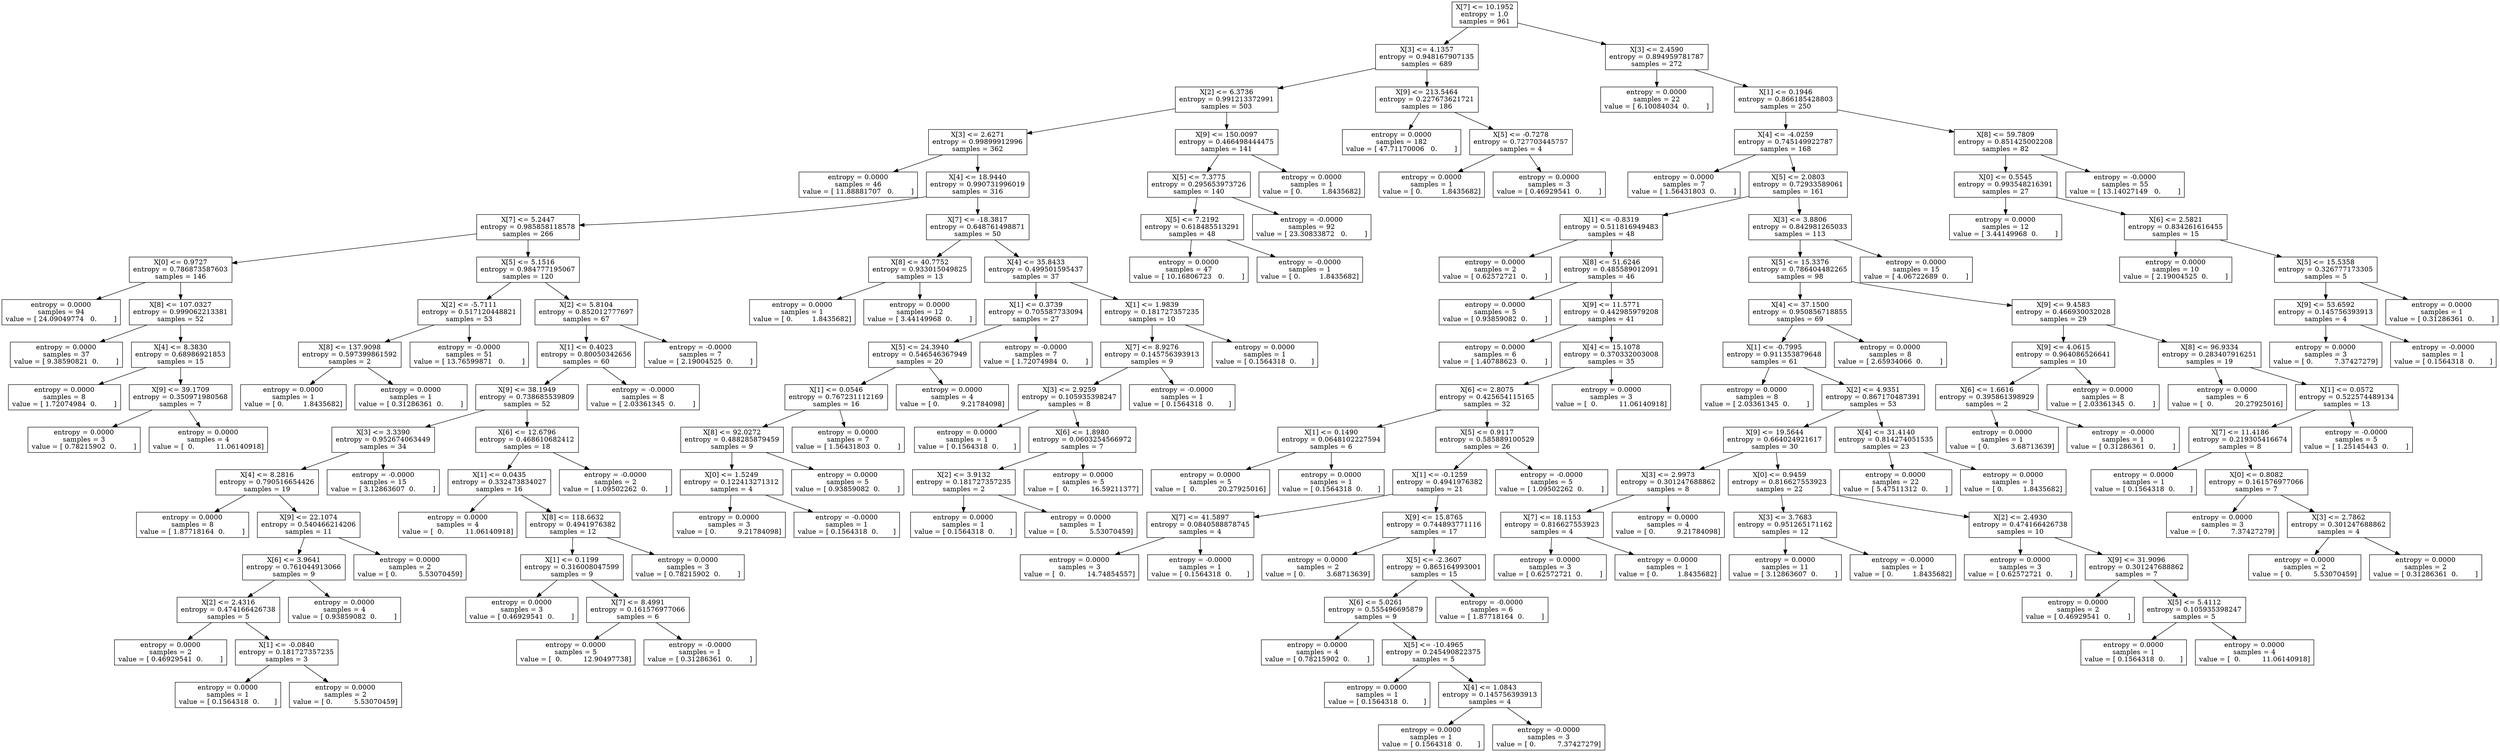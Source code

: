 digraph Tree {
0 [label="X[7] <= 10.1952\nentropy = 1.0\nsamples = 961", shape="box"] ;
1 [label="X[3] <= 4.1357\nentropy = 0.948167907135\nsamples = 689", shape="box"] ;
0 -> 1 ;
2 [label="X[2] <= 6.3736\nentropy = 0.991213372991\nsamples = 503", shape="box"] ;
1 -> 2 ;
3 [label="X[3] <= 2.6271\nentropy = 0.99899912996\nsamples = 362", shape="box"] ;
2 -> 3 ;
4 [label="entropy = 0.0000\nsamples = 46\nvalue = [ 11.88881707   0.        ]", shape="box"] ;
3 -> 4 ;
5 [label="X[4] <= 18.9440\nentropy = 0.990731996019\nsamples = 316", shape="box"] ;
3 -> 5 ;
6 [label="X[7] <= 5.2447\nentropy = 0.985858118578\nsamples = 266", shape="box"] ;
5 -> 6 ;
7 [label="X[0] <= 0.9727\nentropy = 0.786873587603\nsamples = 146", shape="box"] ;
6 -> 7 ;
8 [label="entropy = 0.0000\nsamples = 94\nvalue = [ 24.09049774   0.        ]", shape="box"] ;
7 -> 8 ;
9 [label="X[8] <= 107.0327\nentropy = 0.999062213381\nsamples = 52", shape="box"] ;
7 -> 9 ;
10 [label="entropy = 0.0000\nsamples = 37\nvalue = [ 9.38590821  0.        ]", shape="box"] ;
9 -> 10 ;
11 [label="X[4] <= 8.3830\nentropy = 0.68986921853\nsamples = 15", shape="box"] ;
9 -> 11 ;
12 [label="entropy = 0.0000\nsamples = 8\nvalue = [ 1.72074984  0.        ]", shape="box"] ;
11 -> 12 ;
13 [label="X[9] <= 39.1709\nentropy = 0.350971980568\nsamples = 7", shape="box"] ;
11 -> 13 ;
14 [label="entropy = 0.0000\nsamples = 3\nvalue = [ 0.78215902  0.        ]", shape="box"] ;
13 -> 14 ;
15 [label="entropy = 0.0000\nsamples = 4\nvalue = [  0.          11.06140918]", shape="box"] ;
13 -> 15 ;
16 [label="X[5] <= 5.1516\nentropy = 0.984777195067\nsamples = 120", shape="box"] ;
6 -> 16 ;
17 [label="X[2] <= -5.7111\nentropy = 0.517120448821\nsamples = 53", shape="box"] ;
16 -> 17 ;
18 [label="X[8] <= 137.9098\nentropy = 0.597399861592\nsamples = 2", shape="box"] ;
17 -> 18 ;
19 [label="entropy = 0.0000\nsamples = 1\nvalue = [ 0.         1.8435682]", shape="box"] ;
18 -> 19 ;
20 [label="entropy = 0.0000\nsamples = 1\nvalue = [ 0.31286361  0.        ]", shape="box"] ;
18 -> 20 ;
21 [label="entropy = -0.0000\nsamples = 51\nvalue = [ 13.76599871   0.        ]", shape="box"] ;
17 -> 21 ;
22 [label="X[2] <= 5.8104\nentropy = 0.852012777697\nsamples = 67", shape="box"] ;
16 -> 22 ;
23 [label="X[1] <= 0.4023\nentropy = 0.80050342656\nsamples = 60", shape="box"] ;
22 -> 23 ;
24 [label="X[9] <= 38.1949\nentropy = 0.738685539809\nsamples = 52", shape="box"] ;
23 -> 24 ;
25 [label="X[3] <= 3.3390\nentropy = 0.952674063449\nsamples = 34", shape="box"] ;
24 -> 25 ;
26 [label="X[4] <= 8.2816\nentropy = 0.790516654426\nsamples = 19", shape="box"] ;
25 -> 26 ;
27 [label="entropy = 0.0000\nsamples = 8\nvalue = [ 1.87718164  0.        ]", shape="box"] ;
26 -> 27 ;
28 [label="X[9] <= 22.1074\nentropy = 0.540466214206\nsamples = 11", shape="box"] ;
26 -> 28 ;
29 [label="X[6] <= 3.9641\nentropy = 0.761044913066\nsamples = 9", shape="box"] ;
28 -> 29 ;
30 [label="X[2] <= 2.4316\nentropy = 0.474166426738\nsamples = 5", shape="box"] ;
29 -> 30 ;
31 [label="entropy = 0.0000\nsamples = 2\nvalue = [ 0.46929541  0.        ]", shape="box"] ;
30 -> 31 ;
32 [label="X[1] <= -0.0840\nentropy = 0.181727357235\nsamples = 3", shape="box"] ;
30 -> 32 ;
33 [label="entropy = 0.0000\nsamples = 1\nvalue = [ 0.1564318  0.       ]", shape="box"] ;
32 -> 33 ;
34 [label="entropy = 0.0000\nsamples = 2\nvalue = [ 0.          5.53070459]", shape="box"] ;
32 -> 34 ;
35 [label="entropy = 0.0000\nsamples = 4\nvalue = [ 0.93859082  0.        ]", shape="box"] ;
29 -> 35 ;
36 [label="entropy = 0.0000\nsamples = 2\nvalue = [ 0.          5.53070459]", shape="box"] ;
28 -> 36 ;
37 [label="entropy = -0.0000\nsamples = 15\nvalue = [ 3.12863607  0.        ]", shape="box"] ;
25 -> 37 ;
38 [label="X[6] <= 12.6796\nentropy = 0.468610682412\nsamples = 18", shape="box"] ;
24 -> 38 ;
39 [label="X[1] <= 0.0435\nentropy = 0.332473834027\nsamples = 16", shape="box"] ;
38 -> 39 ;
40 [label="entropy = 0.0000\nsamples = 4\nvalue = [  0.          11.06140918]", shape="box"] ;
39 -> 40 ;
41 [label="X[8] <= 118.6632\nentropy = 0.4941976382\nsamples = 12", shape="box"] ;
39 -> 41 ;
42 [label="X[1] <= 0.1199\nentropy = 0.316008047599\nsamples = 9", shape="box"] ;
41 -> 42 ;
43 [label="entropy = 0.0000\nsamples = 3\nvalue = [ 0.46929541  0.        ]", shape="box"] ;
42 -> 43 ;
44 [label="X[7] <= 8.4991\nentropy = 0.161576977066\nsamples = 6", shape="box"] ;
42 -> 44 ;
45 [label="entropy = 0.0000\nsamples = 5\nvalue = [  0.          12.90497738]", shape="box"] ;
44 -> 45 ;
46 [label="entropy = -0.0000\nsamples = 1\nvalue = [ 0.31286361  0.        ]", shape="box"] ;
44 -> 46 ;
47 [label="entropy = 0.0000\nsamples = 3\nvalue = [ 0.78215902  0.        ]", shape="box"] ;
41 -> 47 ;
48 [label="entropy = -0.0000\nsamples = 2\nvalue = [ 1.09502262  0.        ]", shape="box"] ;
38 -> 48 ;
49 [label="entropy = -0.0000\nsamples = 8\nvalue = [ 2.03361345  0.        ]", shape="box"] ;
23 -> 49 ;
50 [label="entropy = -0.0000\nsamples = 7\nvalue = [ 2.19004525  0.        ]", shape="box"] ;
22 -> 50 ;
51 [label="X[7] <= -18.3817\nentropy = 0.648761498871\nsamples = 50", shape="box"] ;
5 -> 51 ;
52 [label="X[8] <= 40.7752\nentropy = 0.933015049825\nsamples = 13", shape="box"] ;
51 -> 52 ;
53 [label="entropy = 0.0000\nsamples = 1\nvalue = [ 0.         1.8435682]", shape="box"] ;
52 -> 53 ;
54 [label="entropy = 0.0000\nsamples = 12\nvalue = [ 3.44149968  0.        ]", shape="box"] ;
52 -> 54 ;
55 [label="X[4] <= 35.8433\nentropy = 0.499501595437\nsamples = 37", shape="box"] ;
51 -> 55 ;
56 [label="X[1] <= 0.3739\nentropy = 0.705587733094\nsamples = 27", shape="box"] ;
55 -> 56 ;
57 [label="X[5] <= 24.3940\nentropy = 0.546546367949\nsamples = 20", shape="box"] ;
56 -> 57 ;
58 [label="X[1] <= 0.0546\nentropy = 0.767231112169\nsamples = 16", shape="box"] ;
57 -> 58 ;
59 [label="X[8] <= 92.0272\nentropy = 0.488285879459\nsamples = 9", shape="box"] ;
58 -> 59 ;
60 [label="X[0] <= 1.5249\nentropy = 0.122413271312\nsamples = 4", shape="box"] ;
59 -> 60 ;
61 [label="entropy = 0.0000\nsamples = 3\nvalue = [ 0.          9.21784098]", shape="box"] ;
60 -> 61 ;
62 [label="entropy = -0.0000\nsamples = 1\nvalue = [ 0.1564318  0.       ]", shape="box"] ;
60 -> 62 ;
63 [label="entropy = 0.0000\nsamples = 5\nvalue = [ 0.93859082  0.        ]", shape="box"] ;
59 -> 63 ;
64 [label="entropy = 0.0000\nsamples = 7\nvalue = [ 1.56431803  0.        ]", shape="box"] ;
58 -> 64 ;
65 [label="entropy = 0.0000\nsamples = 4\nvalue = [ 0.          9.21784098]", shape="box"] ;
57 -> 65 ;
66 [label="entropy = -0.0000\nsamples = 7\nvalue = [ 1.72074984  0.        ]", shape="box"] ;
56 -> 66 ;
67 [label="X[1] <= 1.9839\nentropy = 0.181727357235\nsamples = 10", shape="box"] ;
55 -> 67 ;
68 [label="X[7] <= 8.9276\nentropy = 0.145756393913\nsamples = 9", shape="box"] ;
67 -> 68 ;
69 [label="X[3] <= 2.9259\nentropy = 0.105935398247\nsamples = 8", shape="box"] ;
68 -> 69 ;
70 [label="entropy = 0.0000\nsamples = 1\nvalue = [ 0.1564318  0.       ]", shape="box"] ;
69 -> 70 ;
71 [label="X[6] <= 1.8980\nentropy = 0.0603254566972\nsamples = 7", shape="box"] ;
69 -> 71 ;
72 [label="X[2] <= 3.9132\nentropy = 0.181727357235\nsamples = 2", shape="box"] ;
71 -> 72 ;
73 [label="entropy = 0.0000\nsamples = 1\nvalue = [ 0.1564318  0.       ]", shape="box"] ;
72 -> 73 ;
74 [label="entropy = 0.0000\nsamples = 1\nvalue = [ 0.          5.53070459]", shape="box"] ;
72 -> 74 ;
75 [label="entropy = 0.0000\nsamples = 5\nvalue = [  0.          16.59211377]", shape="box"] ;
71 -> 75 ;
76 [label="entropy = -0.0000\nsamples = 1\nvalue = [ 0.1564318  0.       ]", shape="box"] ;
68 -> 76 ;
77 [label="entropy = 0.0000\nsamples = 1\nvalue = [ 0.1564318  0.       ]", shape="box"] ;
67 -> 77 ;
78 [label="X[9] <= 150.0097\nentropy = 0.466498444475\nsamples = 141", shape="box"] ;
2 -> 78 ;
79 [label="X[5] <= 7.3775\nentropy = 0.295653973726\nsamples = 140", shape="box"] ;
78 -> 79 ;
80 [label="X[5] <= 7.2192\nentropy = 0.618485513291\nsamples = 48", shape="box"] ;
79 -> 80 ;
81 [label="entropy = 0.0000\nsamples = 47\nvalue = [ 10.16806723   0.        ]", shape="box"] ;
80 -> 81 ;
82 [label="entropy = -0.0000\nsamples = 1\nvalue = [ 0.         1.8435682]", shape="box"] ;
80 -> 82 ;
83 [label="entropy = -0.0000\nsamples = 92\nvalue = [ 23.30833872   0.        ]", shape="box"] ;
79 -> 83 ;
84 [label="entropy = 0.0000\nsamples = 1\nvalue = [ 0.         1.8435682]", shape="box"] ;
78 -> 84 ;
85 [label="X[9] <= 213.5464\nentropy = 0.227673621721\nsamples = 186", shape="box"] ;
1 -> 85 ;
86 [label="entropy = 0.0000\nsamples = 182\nvalue = [ 47.71170006   0.        ]", shape="box"] ;
85 -> 86 ;
87 [label="X[5] <= -0.7278\nentropy = 0.727703445757\nsamples = 4", shape="box"] ;
85 -> 87 ;
88 [label="entropy = 0.0000\nsamples = 1\nvalue = [ 0.         1.8435682]", shape="box"] ;
87 -> 88 ;
89 [label="entropy = 0.0000\nsamples = 3\nvalue = [ 0.46929541  0.        ]", shape="box"] ;
87 -> 89 ;
90 [label="X[3] <= 2.4590\nentropy = 0.894959781787\nsamples = 272", shape="box"] ;
0 -> 90 ;
91 [label="entropy = 0.0000\nsamples = 22\nvalue = [ 6.10084034  0.        ]", shape="box"] ;
90 -> 91 ;
92 [label="X[1] <= 0.1946\nentropy = 0.866185428803\nsamples = 250", shape="box"] ;
90 -> 92 ;
93 [label="X[4] <= -4.0259\nentropy = 0.745149922787\nsamples = 168", shape="box"] ;
92 -> 93 ;
94 [label="entropy = 0.0000\nsamples = 7\nvalue = [ 1.56431803  0.        ]", shape="box"] ;
93 -> 94 ;
95 [label="X[5] <= 2.0803\nentropy = 0.72933589061\nsamples = 161", shape="box"] ;
93 -> 95 ;
96 [label="X[1] <= -0.8319\nentropy = 0.511816949483\nsamples = 48", shape="box"] ;
95 -> 96 ;
97 [label="entropy = 0.0000\nsamples = 2\nvalue = [ 0.62572721  0.        ]", shape="box"] ;
96 -> 97 ;
98 [label="X[8] <= 51.6246\nentropy = 0.485589012091\nsamples = 46", shape="box"] ;
96 -> 98 ;
99 [label="entropy = 0.0000\nsamples = 5\nvalue = [ 0.93859082  0.        ]", shape="box"] ;
98 -> 99 ;
100 [label="X[9] <= 11.5771\nentropy = 0.442985979208\nsamples = 41", shape="box"] ;
98 -> 100 ;
101 [label="entropy = 0.0000\nsamples = 6\nvalue = [ 1.40788623  0.        ]", shape="box"] ;
100 -> 101 ;
102 [label="X[4] <= 15.1078\nentropy = 0.370332003008\nsamples = 35", shape="box"] ;
100 -> 102 ;
103 [label="X[6] <= 2.8075\nentropy = 0.425654115165\nsamples = 32", shape="box"] ;
102 -> 103 ;
104 [label="X[1] <= 0.1490\nentropy = 0.0648102227594\nsamples = 6", shape="box"] ;
103 -> 104 ;
105 [label="entropy = 0.0000\nsamples = 5\nvalue = [  0.          20.27925016]", shape="box"] ;
104 -> 105 ;
106 [label="entropy = 0.0000\nsamples = 1\nvalue = [ 0.1564318  0.       ]", shape="box"] ;
104 -> 106 ;
107 [label="X[5] <= 0.9117\nentropy = 0.585889100529\nsamples = 26", shape="box"] ;
103 -> 107 ;
108 [label="X[1] <= -0.1259\nentropy = 0.4941976382\nsamples = 21", shape="box"] ;
107 -> 108 ;
109 [label="X[7] <= 41.5897\nentropy = 0.0840588878745\nsamples = 4", shape="box"] ;
108 -> 109 ;
110 [label="entropy = 0.0000\nsamples = 3\nvalue = [  0.          14.74854557]", shape="box"] ;
109 -> 110 ;
111 [label="entropy = -0.0000\nsamples = 1\nvalue = [ 0.1564318  0.       ]", shape="box"] ;
109 -> 111 ;
112 [label="X[9] <= 15.8765\nentropy = 0.744893771116\nsamples = 17", shape="box"] ;
108 -> 112 ;
113 [label="entropy = 0.0000\nsamples = 2\nvalue = [ 0.          3.68713639]", shape="box"] ;
112 -> 113 ;
114 [label="X[5] <= -2.3607\nentropy = 0.865164993001\nsamples = 15", shape="box"] ;
112 -> 114 ;
115 [label="X[6] <= 5.0261\nentropy = 0.555496695879\nsamples = 9", shape="box"] ;
114 -> 115 ;
116 [label="entropy = 0.0000\nsamples = 4\nvalue = [ 0.78215902  0.        ]", shape="box"] ;
115 -> 116 ;
117 [label="X[5] <= -10.4965\nentropy = 0.245490822375\nsamples = 5", shape="box"] ;
115 -> 117 ;
118 [label="entropy = 0.0000\nsamples = 1\nvalue = [ 0.1564318  0.       ]", shape="box"] ;
117 -> 118 ;
119 [label="X[4] <= 1.0843\nentropy = 0.145756393913\nsamples = 4", shape="box"] ;
117 -> 119 ;
120 [label="entropy = 0.0000\nsamples = 1\nvalue = [ 0.1564318  0.       ]", shape="box"] ;
119 -> 120 ;
121 [label="entropy = -0.0000\nsamples = 3\nvalue = [ 0.          7.37427279]", shape="box"] ;
119 -> 121 ;
122 [label="entropy = -0.0000\nsamples = 6\nvalue = [ 1.87718164  0.        ]", shape="box"] ;
114 -> 122 ;
123 [label="entropy = -0.0000\nsamples = 5\nvalue = [ 1.09502262  0.        ]", shape="box"] ;
107 -> 123 ;
124 [label="entropy = 0.0000\nsamples = 3\nvalue = [  0.          11.06140918]", shape="box"] ;
102 -> 124 ;
125 [label="X[3] <= 3.8806\nentropy = 0.842981265033\nsamples = 113", shape="box"] ;
95 -> 125 ;
126 [label="X[5] <= 15.3376\nentropy = 0.786404482265\nsamples = 98", shape="box"] ;
125 -> 126 ;
127 [label="X[4] <= 37.1500\nentropy = 0.950856718855\nsamples = 69", shape="box"] ;
126 -> 127 ;
128 [label="X[1] <= -0.7995\nentropy = 0.911353879648\nsamples = 61", shape="box"] ;
127 -> 128 ;
129 [label="entropy = 0.0000\nsamples = 8\nvalue = [ 2.03361345  0.        ]", shape="box"] ;
128 -> 129 ;
130 [label="X[2] <= 4.9351\nentropy = 0.867170487391\nsamples = 53", shape="box"] ;
128 -> 130 ;
131 [label="X[9] <= 19.5644\nentropy = 0.664024921617\nsamples = 30", shape="box"] ;
130 -> 131 ;
132 [label="X[3] <= 2.9973\nentropy = 0.301247688862\nsamples = 8", shape="box"] ;
131 -> 132 ;
133 [label="X[7] <= 18.1153\nentropy = 0.816627553923\nsamples = 4", shape="box"] ;
132 -> 133 ;
134 [label="entropy = 0.0000\nsamples = 3\nvalue = [ 0.62572721  0.        ]", shape="box"] ;
133 -> 134 ;
135 [label="entropy = 0.0000\nsamples = 1\nvalue = [ 0.         1.8435682]", shape="box"] ;
133 -> 135 ;
136 [label="entropy = 0.0000\nsamples = 4\nvalue = [ 0.          9.21784098]", shape="box"] ;
132 -> 136 ;
137 [label="X[0] <= 0.9459\nentropy = 0.816627553923\nsamples = 22", shape="box"] ;
131 -> 137 ;
138 [label="X[3] <= 3.7683\nentropy = 0.951265171162\nsamples = 12", shape="box"] ;
137 -> 138 ;
139 [label="entropy = 0.0000\nsamples = 11\nvalue = [ 3.12863607  0.        ]", shape="box"] ;
138 -> 139 ;
140 [label="entropy = -0.0000\nsamples = 1\nvalue = [ 0.         1.8435682]", shape="box"] ;
138 -> 140 ;
141 [label="X[2] <= 2.4930\nentropy = 0.474166426738\nsamples = 10", shape="box"] ;
137 -> 141 ;
142 [label="entropy = 0.0000\nsamples = 3\nvalue = [ 0.62572721  0.        ]", shape="box"] ;
141 -> 142 ;
143 [label="X[9] <= 31.9096\nentropy = 0.301247688862\nsamples = 7", shape="box"] ;
141 -> 143 ;
144 [label="entropy = 0.0000\nsamples = 2\nvalue = [ 0.46929541  0.        ]", shape="box"] ;
143 -> 144 ;
145 [label="X[5] <= 5.4112\nentropy = 0.105935398247\nsamples = 5", shape="box"] ;
143 -> 145 ;
146 [label="entropy = 0.0000\nsamples = 1\nvalue = [ 0.1564318  0.       ]", shape="box"] ;
145 -> 146 ;
147 [label="entropy = 0.0000\nsamples = 4\nvalue = [  0.          11.06140918]", shape="box"] ;
145 -> 147 ;
148 [label="X[4] <= 31.4140\nentropy = 0.814274051535\nsamples = 23", shape="box"] ;
130 -> 148 ;
149 [label="entropy = 0.0000\nsamples = 22\nvalue = [ 5.47511312  0.        ]", shape="box"] ;
148 -> 149 ;
150 [label="entropy = 0.0000\nsamples = 1\nvalue = [ 0.         1.8435682]", shape="box"] ;
148 -> 150 ;
151 [label="entropy = 0.0000\nsamples = 8\nvalue = [ 2.65934066  0.        ]", shape="box"] ;
127 -> 151 ;
152 [label="X[9] <= 9.4583\nentropy = 0.466930032028\nsamples = 29", shape="box"] ;
126 -> 152 ;
153 [label="X[9] <= 4.0615\nentropy = 0.964086526641\nsamples = 10", shape="box"] ;
152 -> 153 ;
154 [label="X[6] <= 1.6616\nentropy = 0.395861398929\nsamples = 2", shape="box"] ;
153 -> 154 ;
155 [label="entropy = 0.0000\nsamples = 1\nvalue = [ 0.          3.68713639]", shape="box"] ;
154 -> 155 ;
156 [label="entropy = -0.0000\nsamples = 1\nvalue = [ 0.31286361  0.        ]", shape="box"] ;
154 -> 156 ;
157 [label="entropy = 0.0000\nsamples = 8\nvalue = [ 2.03361345  0.        ]", shape="box"] ;
153 -> 157 ;
158 [label="X[8] <= 96.9334\nentropy = 0.283407916251\nsamples = 19", shape="box"] ;
152 -> 158 ;
159 [label="entropy = 0.0000\nsamples = 6\nvalue = [  0.          20.27925016]", shape="box"] ;
158 -> 159 ;
160 [label="X[1] <= 0.0572\nentropy = 0.522574489134\nsamples = 13", shape="box"] ;
158 -> 160 ;
161 [label="X[7] <= 11.4186\nentropy = 0.219305416674\nsamples = 8", shape="box"] ;
160 -> 161 ;
162 [label="entropy = 0.0000\nsamples = 1\nvalue = [ 0.1564318  0.       ]", shape="box"] ;
161 -> 162 ;
163 [label="X[0] <= 0.8082\nentropy = 0.161576977066\nsamples = 7", shape="box"] ;
161 -> 163 ;
164 [label="entropy = 0.0000\nsamples = 3\nvalue = [ 0.          7.37427279]", shape="box"] ;
163 -> 164 ;
165 [label="X[3] <= 2.7862\nentropy = 0.301247688862\nsamples = 4", shape="box"] ;
163 -> 165 ;
166 [label="entropy = 0.0000\nsamples = 2\nvalue = [ 0.          5.53070459]", shape="box"] ;
165 -> 166 ;
167 [label="entropy = 0.0000\nsamples = 2\nvalue = [ 0.31286361  0.        ]", shape="box"] ;
165 -> 167 ;
168 [label="entropy = -0.0000\nsamples = 5\nvalue = [ 1.25145443  0.        ]", shape="box"] ;
160 -> 168 ;
169 [label="entropy = 0.0000\nsamples = 15\nvalue = [ 4.06722689  0.        ]", shape="box"] ;
125 -> 169 ;
170 [label="X[8] <= 59.7809\nentropy = 0.851425002208\nsamples = 82", shape="box"] ;
92 -> 170 ;
171 [label="X[0] <= 0.5545\nentropy = 0.993548216391\nsamples = 27", shape="box"] ;
170 -> 171 ;
172 [label="entropy = 0.0000\nsamples = 12\nvalue = [ 3.44149968  0.        ]", shape="box"] ;
171 -> 172 ;
173 [label="X[6] <= 2.5821\nentropy = 0.834261616455\nsamples = 15", shape="box"] ;
171 -> 173 ;
174 [label="entropy = 0.0000\nsamples = 10\nvalue = [ 2.19004525  0.        ]", shape="box"] ;
173 -> 174 ;
175 [label="X[5] <= 15.5358\nentropy = 0.326777173305\nsamples = 5", shape="box"] ;
173 -> 175 ;
176 [label="X[9] <= 53.6592\nentropy = 0.145756393913\nsamples = 4", shape="box"] ;
175 -> 176 ;
177 [label="entropy = 0.0000\nsamples = 3\nvalue = [ 0.          7.37427279]", shape="box"] ;
176 -> 177 ;
178 [label="entropy = -0.0000\nsamples = 1\nvalue = [ 0.1564318  0.       ]", shape="box"] ;
176 -> 178 ;
179 [label="entropy = 0.0000\nsamples = 1\nvalue = [ 0.31286361  0.        ]", shape="box"] ;
175 -> 179 ;
180 [label="entropy = -0.0000\nsamples = 55\nvalue = [ 13.14027149   0.        ]", shape="box"] ;
170 -> 180 ;
}